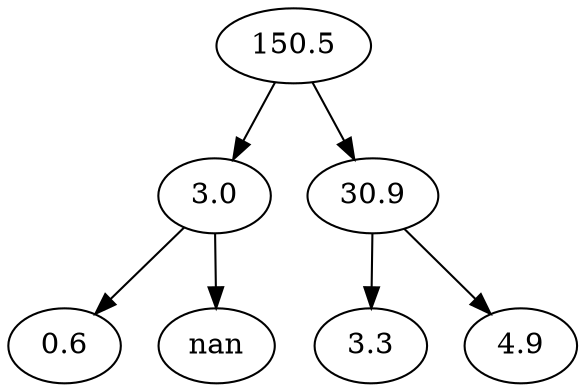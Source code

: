 strict digraph "" {
	150.5 -> 3.0;
	150.5 -> 30.9;
	3.0 -> 0.6;
	3.0 -> nan;
	30.9 -> 3.3;
	30.9 -> 4.9;
}
